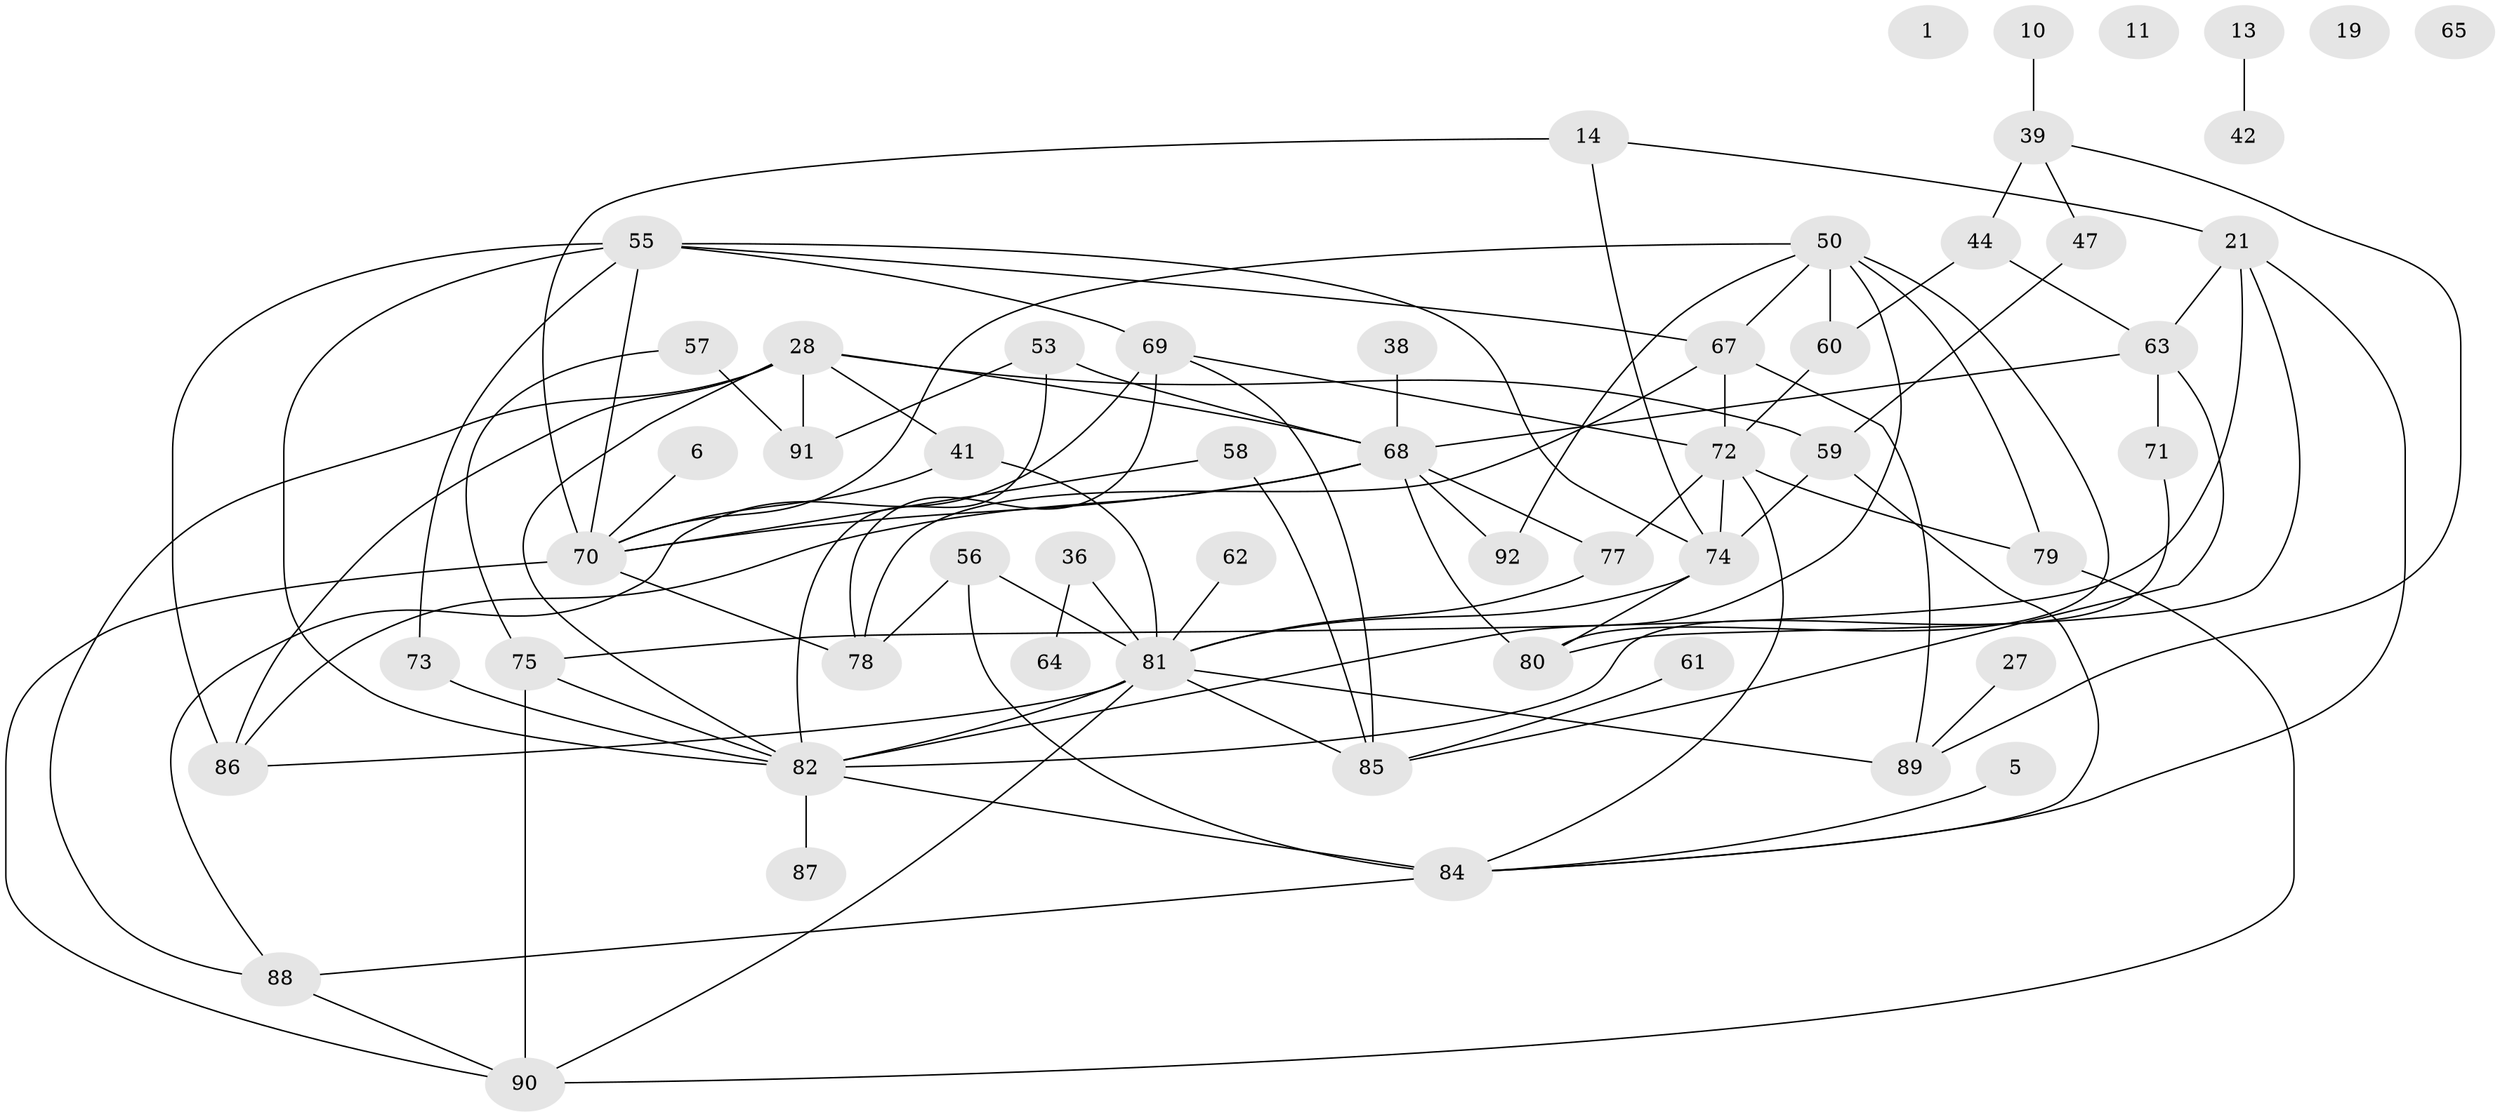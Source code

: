 // original degree distribution, {0: 0.043478260869565216, 6: 0.06521739130434782, 1: 0.15217391304347827, 5: 0.11956521739130435, 3: 0.25, 2: 0.14130434782608695, 4: 0.18478260869565216, 7: 0.021739130434782608, 8: 0.021739130434782608}
// Generated by graph-tools (version 1.1) at 2025/43/03/04/25 21:43:29]
// undirected, 55 vertices, 97 edges
graph export_dot {
graph [start="1"]
  node [color=gray90,style=filled];
  1;
  5;
  6;
  10;
  11;
  13;
  14;
  19;
  21 [super="+4"];
  27;
  28;
  36;
  38;
  39;
  41;
  42;
  44 [super="+8"];
  47;
  50 [super="+16+17"];
  53 [super="+48"];
  55 [super="+43"];
  56 [super="+9"];
  57;
  58;
  59 [super="+3+25+18"];
  60;
  61;
  62;
  63;
  64;
  65;
  67 [super="+31"];
  68 [super="+7+30+20"];
  69 [super="+49"];
  70 [super="+2"];
  71;
  72;
  73;
  74 [super="+46"];
  75 [super="+23"];
  77 [super="+45"];
  78;
  79;
  80 [super="+40"];
  81 [super="+24+35+51"];
  82 [super="+34+52+54"];
  84 [super="+66"];
  85 [super="+37"];
  86 [super="+76+83"];
  87;
  88 [super="+29"];
  89;
  90;
  91;
  92;
  5 -- 84;
  6 -- 70;
  10 -- 39;
  13 -- 42;
  14 -- 74;
  14 -- 70;
  14 -- 21;
  21 -- 63;
  21 -- 80;
  21 -- 75;
  21 -- 84;
  27 -- 89;
  28 -- 41;
  28 -- 88;
  28 -- 91;
  28 -- 68;
  28 -- 59;
  28 -- 82 [weight=2];
  28 -- 86;
  36 -- 64;
  36 -- 81;
  38 -- 68;
  39 -- 44 [weight=2];
  39 -- 47;
  39 -- 89;
  41 -- 70;
  41 -- 81;
  44 -- 60;
  44 -- 63;
  47 -- 59;
  50 -- 79;
  50 -- 70 [weight=2];
  50 -- 92;
  50 -- 80 [weight=2];
  50 -- 60;
  50 -- 67;
  50 -- 82;
  53 -- 91;
  53 -- 82;
  53 -- 68;
  55 -- 70;
  55 -- 74;
  55 -- 82;
  55 -- 86 [weight=3];
  55 -- 67;
  55 -- 69;
  55 -- 73;
  56 -- 78;
  56 -- 81;
  56 -- 84;
  57 -- 75;
  57 -- 91;
  58 -- 70;
  58 -- 85;
  59 -- 74;
  59 -- 84;
  60 -- 72;
  61 -- 85;
  62 -- 81;
  63 -- 71;
  63 -- 85;
  63 -- 68;
  67 -- 72;
  67 -- 78;
  67 -- 89;
  68 -- 70;
  68 -- 92;
  68 -- 86;
  68 -- 80 [weight=2];
  68 -- 77;
  69 -- 78;
  69 -- 72;
  69 -- 88;
  69 -- 85;
  70 -- 78;
  70 -- 90;
  71 -- 82;
  72 -- 74 [weight=2];
  72 -- 77;
  72 -- 79;
  72 -- 84;
  73 -- 82;
  74 -- 81;
  74 -- 80;
  75 -- 90;
  75 -- 82 [weight=2];
  77 -- 81 [weight=3];
  79 -- 90;
  81 -- 82 [weight=3];
  81 -- 86 [weight=2];
  81 -- 90;
  81 -- 85;
  81 -- 89;
  82 -- 84 [weight=2];
  82 -- 87;
  84 -- 88;
  88 -- 90;
}
